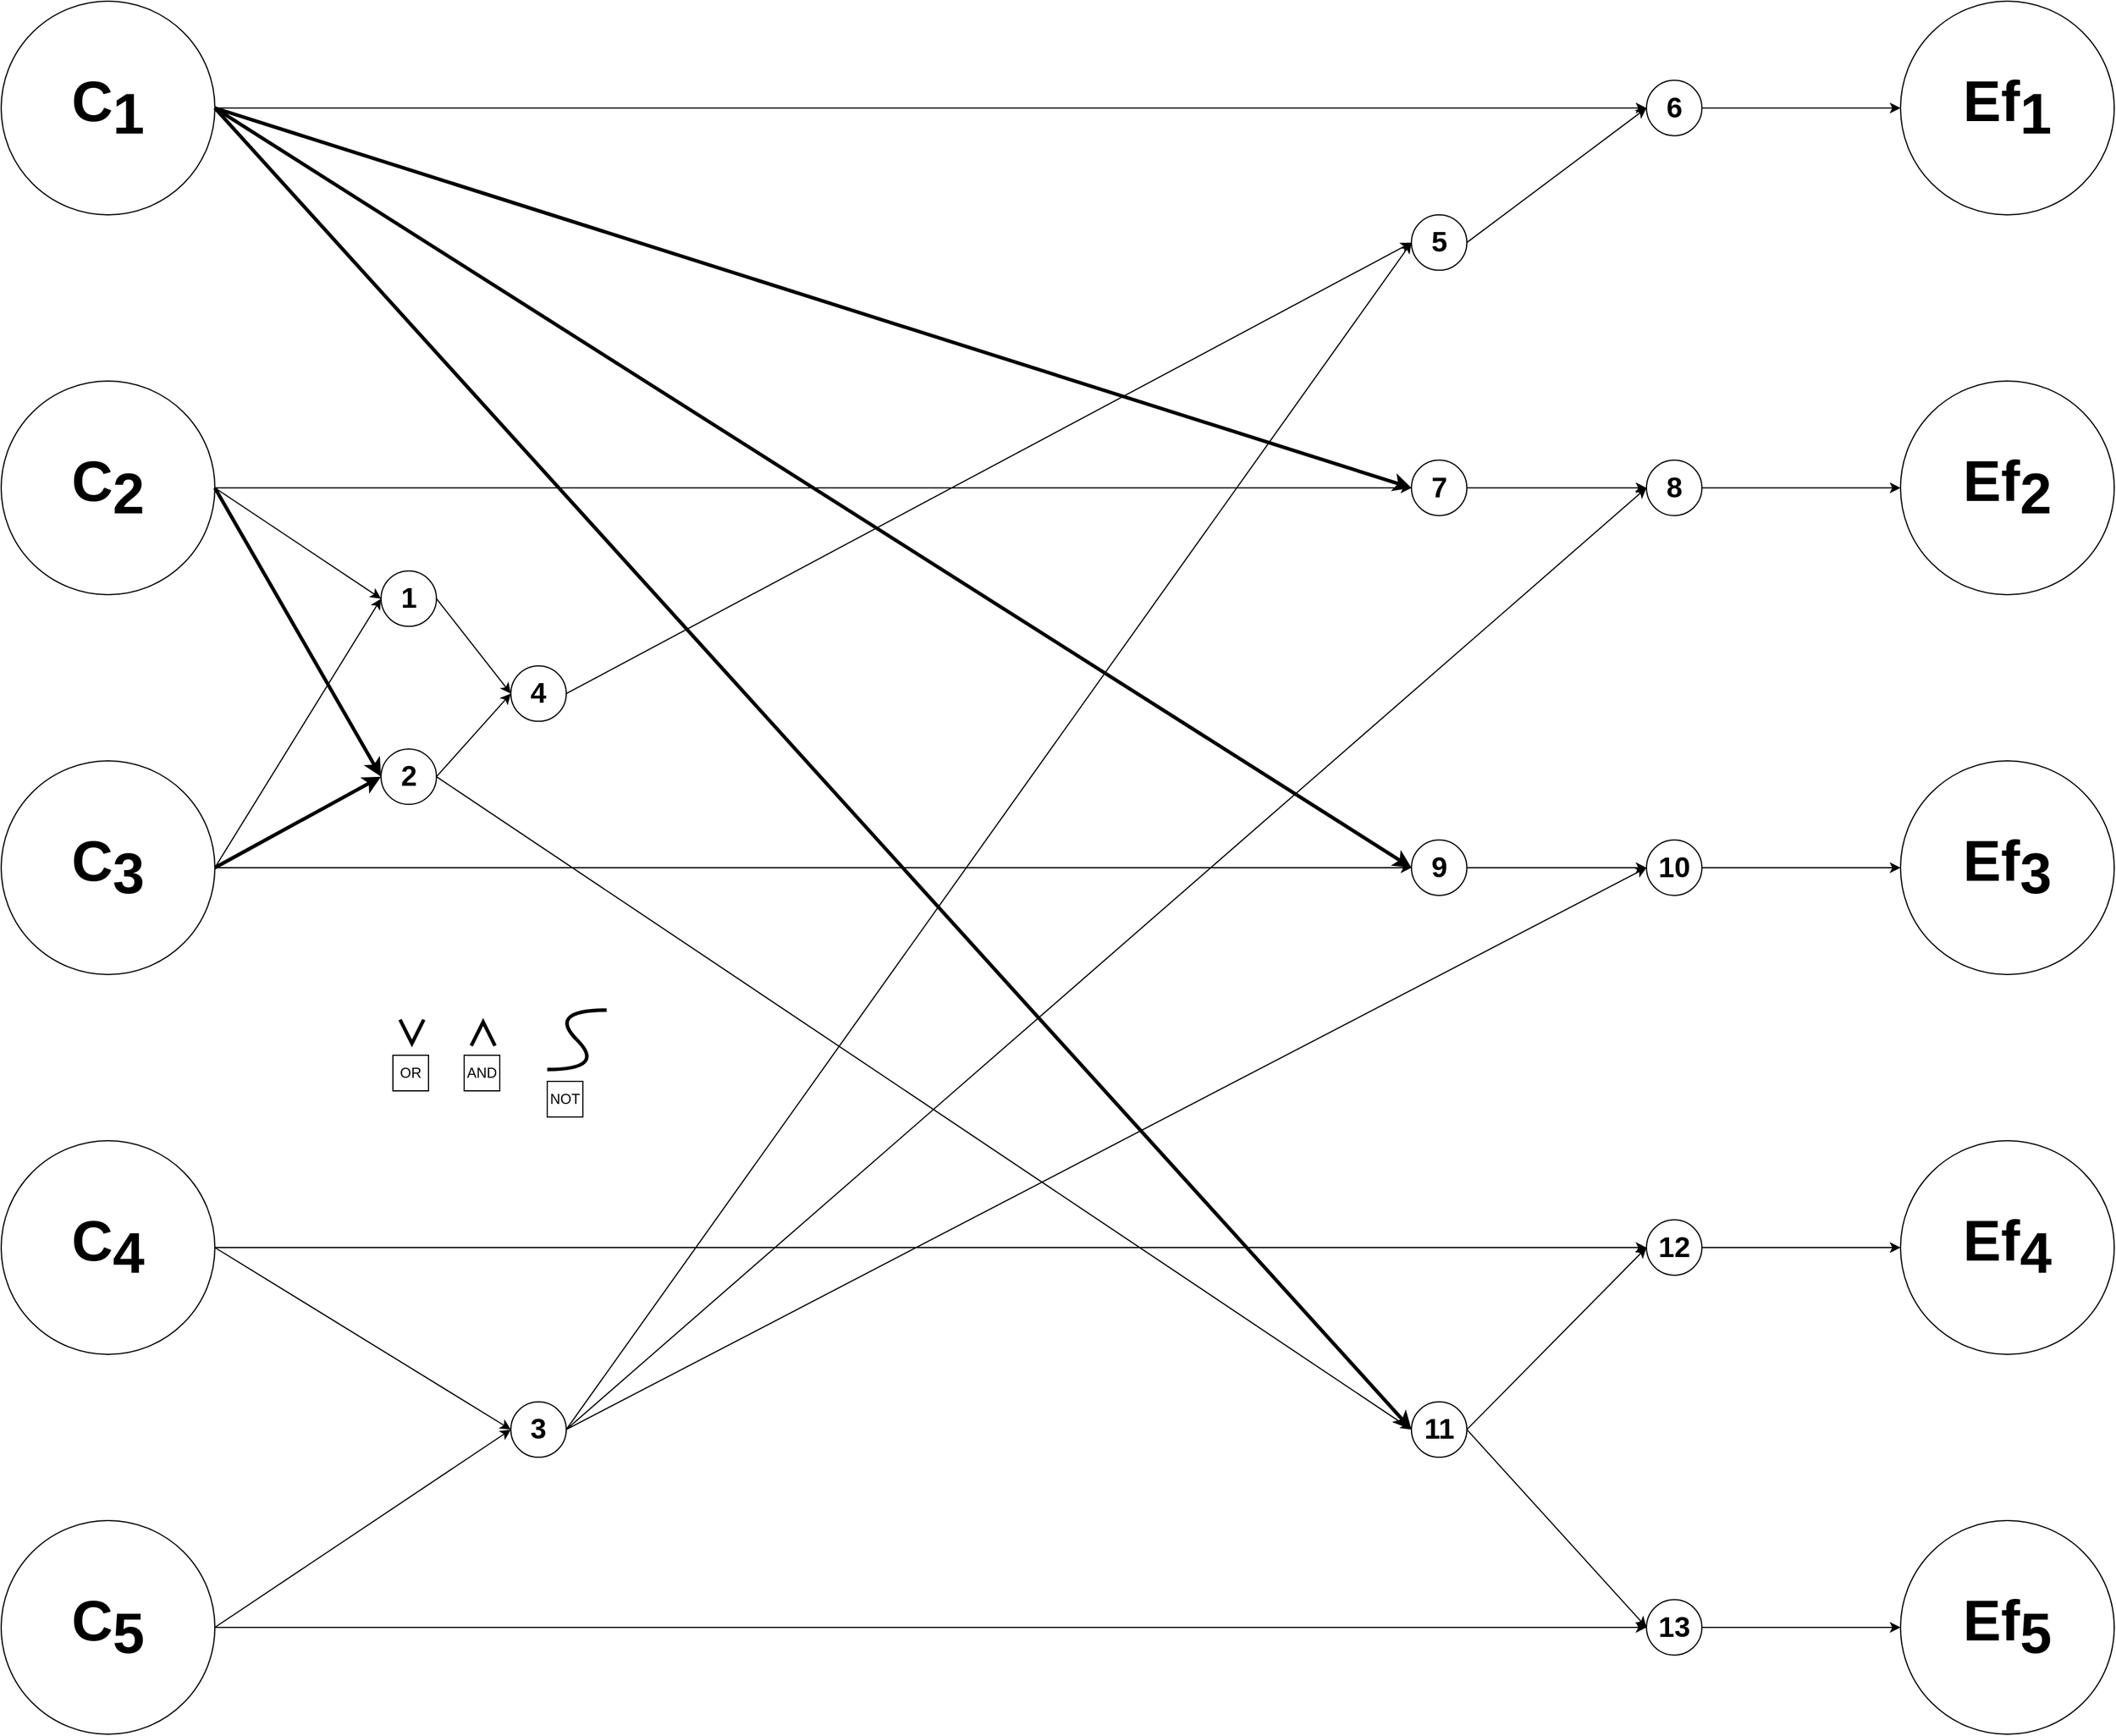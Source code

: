 <mxfile version="21.1.4" type="github">
  <diagram name="Page-1" id="jQ6avOq8bcfftY_1XTqM">
    <mxGraphModel dx="3187" dy="1698" grid="1" gridSize="10" guides="1" tooltips="1" connect="1" arrows="1" fold="1" page="1" pageScale="1" pageWidth="3300" pageHeight="4681" math="0" shadow="0">
      <root>
        <mxCell id="0" />
        <mxCell id="1" parent="0" />
        <mxCell id="w0b9A90PeGMEw6P4ulrS-1" value="&lt;b style=&quot;font-size: 48px;&quot;&gt;C&lt;sub style=&quot;font-size: 48px;&quot;&gt;1&lt;/sub&gt;&lt;/b&gt;" style="ellipse;whiteSpace=wrap;html=1;aspect=fixed;fontSize=48;" vertex="1" parent="1">
          <mxGeometry x="880" y="160" width="180.0" height="180.0" as="geometry" />
        </mxCell>
        <mxCell id="w0b9A90PeGMEw6P4ulrS-2" value="&lt;b style=&quot;font-size: 48px;&quot;&gt;C&lt;sub style=&quot;font-size: 48px;&quot;&gt;2&lt;/sub&gt;&lt;/b&gt;" style="ellipse;whiteSpace=wrap;html=1;aspect=fixed;fontSize=48;" vertex="1" parent="1">
          <mxGeometry x="880" y="480" width="180.0" height="180.0" as="geometry" />
        </mxCell>
        <mxCell id="w0b9A90PeGMEw6P4ulrS-3" value="&lt;b style=&quot;font-size: 48px;&quot;&gt;C&lt;sub style=&quot;font-size: 48px;&quot;&gt;3&lt;/sub&gt;&lt;/b&gt;" style="ellipse;whiteSpace=wrap;html=1;aspect=fixed;fontSize=48;" vertex="1" parent="1">
          <mxGeometry x="880" y="800.0" width="180.0" height="180.0" as="geometry" />
        </mxCell>
        <mxCell id="w0b9A90PeGMEw6P4ulrS-4" value="&lt;b style=&quot;font-size: 48px;&quot;&gt;C&lt;sub style=&quot;font-size: 48px;&quot;&gt;4&lt;/sub&gt;&lt;/b&gt;" style="ellipse;whiteSpace=wrap;html=1;aspect=fixed;fontSize=48;" vertex="1" parent="1">
          <mxGeometry x="880" y="1120" width="180.0" height="180.0" as="geometry" />
        </mxCell>
        <mxCell id="w0b9A90PeGMEw6P4ulrS-5" value="&lt;b style=&quot;font-size: 48px;&quot;&gt;C&lt;sub style=&quot;font-size: 48px;&quot;&gt;5&lt;/sub&gt;&lt;/b&gt;" style="ellipse;whiteSpace=wrap;html=1;aspect=fixed;fontSize=48;" vertex="1" parent="1">
          <mxGeometry x="880" y="1440" width="180.0" height="180.0" as="geometry" />
        </mxCell>
        <mxCell id="w0b9A90PeGMEw6P4ulrS-6" value="&lt;b style=&quot;font-size: 48px;&quot;&gt;Ef&lt;sub style=&quot;font-size: 48px;&quot;&gt;1&lt;/sub&gt;&lt;/b&gt;" style="ellipse;whiteSpace=wrap;html=1;aspect=fixed;fontSize=48;" vertex="1" parent="1">
          <mxGeometry x="2480.0" y="160" width="180.0" height="180.0" as="geometry" />
        </mxCell>
        <mxCell id="w0b9A90PeGMEw6P4ulrS-7" value="&lt;b style=&quot;font-size: 48px;&quot;&gt;Ef&lt;sub style=&quot;font-size: 48px;&quot;&gt;2&lt;/sub&gt;&lt;/b&gt;" style="ellipse;whiteSpace=wrap;html=1;aspect=fixed;fontSize=48;" vertex="1" parent="1">
          <mxGeometry x="2480.0" y="480" width="180.0" height="180.0" as="geometry" />
        </mxCell>
        <mxCell id="w0b9A90PeGMEw6P4ulrS-8" value="&lt;b style=&quot;font-size: 48px;&quot;&gt;Ef&lt;sub style=&quot;font-size: 48px;&quot;&gt;3&lt;/sub&gt;&lt;/b&gt;" style="ellipse;whiteSpace=wrap;html=1;aspect=fixed;fontSize=48;" vertex="1" parent="1">
          <mxGeometry x="2480.0" y="800.0" width="180.0" height="180.0" as="geometry" />
        </mxCell>
        <mxCell id="w0b9A90PeGMEw6P4ulrS-9" value="&lt;b style=&quot;font-size: 48px;&quot;&gt;Ef&lt;sub style=&quot;font-size: 48px;&quot;&gt;4&lt;/sub&gt;&lt;/b&gt;" style="ellipse;whiteSpace=wrap;html=1;aspect=fixed;fontSize=48;" vertex="1" parent="1">
          <mxGeometry x="2480.0" y="1120" width="180.0" height="180.0" as="geometry" />
        </mxCell>
        <mxCell id="w0b9A90PeGMEw6P4ulrS-10" value="&lt;b style=&quot;font-size: 48px;&quot;&gt;Ef&lt;sub style=&quot;font-size: 48px;&quot;&gt;5&lt;/sub&gt;&lt;/b&gt;" style="ellipse;whiteSpace=wrap;html=1;aspect=fixed;fontSize=48;" vertex="1" parent="1">
          <mxGeometry x="2480.0" y="1440" width="180.0" height="180.0" as="geometry" />
        </mxCell>
        <mxCell id="w0b9A90PeGMEw6P4ulrS-13" value="1" style="ellipse;whiteSpace=wrap;html=1;aspect=fixed;fontSize=24;fontStyle=1" vertex="1" parent="1">
          <mxGeometry x="1200.001" y="640.001" width="46.667" height="46.667" as="geometry" />
        </mxCell>
        <mxCell id="w0b9A90PeGMEw6P4ulrS-14" value="3" style="ellipse;whiteSpace=wrap;html=1;aspect=fixed;fontSize=24;fontStyle=1" vertex="1" parent="1">
          <mxGeometry x="1309.34" y="1340" width="46.667" height="46.667" as="geometry" />
        </mxCell>
        <mxCell id="w0b9A90PeGMEw6P4ulrS-15" value="" style="endArrow=classic;html=1;rounded=0;exitX=1;exitY=0.5;exitDx=0;exitDy=0;entryX=0;entryY=0.5;entryDx=0;entryDy=0;" edge="1" parent="1" source="w0b9A90PeGMEw6P4ulrS-2" target="w0b9A90PeGMEw6P4ulrS-13">
          <mxGeometry width="50" height="50" relative="1" as="geometry">
            <mxPoint x="2062.5" y="1187.5" as="sourcePoint" />
            <mxPoint x="2175.0" y="1075" as="targetPoint" />
          </mxGeometry>
        </mxCell>
        <mxCell id="w0b9A90PeGMEw6P4ulrS-16" value="" style="endArrow=classic;html=1;rounded=0;exitX=1;exitY=0.5;exitDx=0;exitDy=0;entryX=0;entryY=0.5;entryDx=0;entryDy=0;" edge="1" parent="1" source="w0b9A90PeGMEw6P4ulrS-3" target="w0b9A90PeGMEw6P4ulrS-13">
          <mxGeometry width="50" height="50" relative="1" as="geometry">
            <mxPoint x="1162.5" y="782.5" as="sourcePoint" />
            <mxPoint x="1365.0" y="895.0" as="targetPoint" />
          </mxGeometry>
        </mxCell>
        <mxCell id="w0b9A90PeGMEw6P4ulrS-17" value="" style="endArrow=classic;html=1;rounded=0;exitX=1;exitY=0.5;exitDx=0;exitDy=0;entryX=0;entryY=0.5;entryDx=0;entryDy=0;" edge="1" parent="1" source="w0b9A90PeGMEw6P4ulrS-4" target="w0b9A90PeGMEw6P4ulrS-14">
          <mxGeometry width="50" height="50" relative="1" as="geometry">
            <mxPoint x="1140.0" y="1300" as="sourcePoint" />
            <mxPoint x="1342.5" y="1322.5" as="targetPoint" />
          </mxGeometry>
        </mxCell>
        <mxCell id="w0b9A90PeGMEw6P4ulrS-18" value="" style="endArrow=classic;html=1;rounded=0;exitX=1;exitY=0.5;exitDx=0;exitDy=0;entryX=0;entryY=0.5;entryDx=0;entryDy=0;" edge="1" parent="1" source="w0b9A90PeGMEw6P4ulrS-5" target="w0b9A90PeGMEw6P4ulrS-14">
          <mxGeometry width="50" height="50" relative="1" as="geometry">
            <mxPoint x="1140.0" y="1570" as="sourcePoint" />
            <mxPoint x="1320.0" y="1525" as="targetPoint" />
          </mxGeometry>
        </mxCell>
        <mxCell id="w0b9A90PeGMEw6P4ulrS-32" value="2" style="ellipse;whiteSpace=wrap;html=1;aspect=fixed;fontSize=24;fontStyle=1" vertex="1" parent="1">
          <mxGeometry x="1200.001" y="789.997" width="46.667" height="46.667" as="geometry" />
        </mxCell>
        <mxCell id="w0b9A90PeGMEw6P4ulrS-33" style="rounded=0;orthogonalLoop=1;jettySize=auto;html=1;exitX=1;exitY=0.5;exitDx=0;exitDy=0;entryX=0;entryY=0.5;entryDx=0;entryDy=0;strokeWidth=3;" edge="1" parent="1" source="w0b9A90PeGMEw6P4ulrS-2" target="w0b9A90PeGMEw6P4ulrS-32">
          <mxGeometry relative="1" as="geometry" />
        </mxCell>
        <mxCell id="w0b9A90PeGMEw6P4ulrS-34" style="rounded=0;orthogonalLoop=1;jettySize=auto;html=1;exitX=1;exitY=0.5;exitDx=0;exitDy=0;entryX=0;entryY=0.5;entryDx=0;entryDy=0;strokeWidth=3;" edge="1" parent="1" source="w0b9A90PeGMEw6P4ulrS-3" target="w0b9A90PeGMEw6P4ulrS-32">
          <mxGeometry relative="1" as="geometry" />
        </mxCell>
        <mxCell id="w0b9A90PeGMEw6P4ulrS-59" value="4" style="ellipse;whiteSpace=wrap;html=1;aspect=fixed;fontSize=24;fontStyle=1" vertex="1" parent="1">
          <mxGeometry x="1309.343" y="720" width="46.667" height="46.667" as="geometry" />
        </mxCell>
        <mxCell id="w0b9A90PeGMEw6P4ulrS-60" style="rounded=0;orthogonalLoop=1;jettySize=auto;html=1;exitX=1;exitY=0.5;exitDx=0;exitDy=0;entryX=0;entryY=0.5;entryDx=0;entryDy=0;" edge="1" parent="1" source="w0b9A90PeGMEw6P4ulrS-13" target="w0b9A90PeGMEw6P4ulrS-59">
          <mxGeometry relative="1" as="geometry" />
        </mxCell>
        <mxCell id="w0b9A90PeGMEw6P4ulrS-41" style="rounded=0;orthogonalLoop=1;jettySize=auto;html=1;exitX=1;exitY=0.5;exitDx=0;exitDy=0;entryX=0;entryY=0.5;entryDx=0;entryDy=0;" edge="1" parent="1" source="w0b9A90PeGMEw6P4ulrS-32" target="w0b9A90PeGMEw6P4ulrS-59">
          <mxGeometry relative="1" as="geometry" />
        </mxCell>
        <mxCell id="w0b9A90PeGMEw6P4ulrS-62" value="5" style="ellipse;whiteSpace=wrap;html=1;aspect=fixed;fontSize=24;fontStyle=1" vertex="1" parent="1">
          <mxGeometry x="2067.999" y="339.999" width="46.667" height="46.667" as="geometry" />
        </mxCell>
        <mxCell id="w0b9A90PeGMEw6P4ulrS-64" style="rounded=0;orthogonalLoop=1;jettySize=auto;html=1;exitX=1;exitY=0.5;exitDx=0;exitDy=0;entryX=0;entryY=0.5;entryDx=0;entryDy=0;" edge="1" parent="1" source="w0b9A90PeGMEw6P4ulrS-14" target="w0b9A90PeGMEw6P4ulrS-62">
          <mxGeometry relative="1" as="geometry" />
        </mxCell>
        <mxCell id="w0b9A90PeGMEw6P4ulrS-63" style="rounded=0;orthogonalLoop=1;jettySize=auto;html=1;exitX=1;exitY=0.5;exitDx=0;exitDy=0;entryX=0;entryY=0.5;entryDx=0;entryDy=0;" edge="1" parent="1" source="w0b9A90PeGMEw6P4ulrS-59" target="w0b9A90PeGMEw6P4ulrS-62">
          <mxGeometry relative="1" as="geometry" />
        </mxCell>
        <mxCell id="w0b9A90PeGMEw6P4ulrS-69" style="rounded=0;orthogonalLoop=1;jettySize=auto;html=1;exitX=1;exitY=0.5;exitDx=0;exitDy=0;entryX=0;entryY=0.5;entryDx=0;entryDy=0;" edge="1" parent="1" source="w0b9A90PeGMEw6P4ulrS-66" target="w0b9A90PeGMEw6P4ulrS-6">
          <mxGeometry relative="1" as="geometry" />
        </mxCell>
        <mxCell id="w0b9A90PeGMEw6P4ulrS-66" value="6" style="ellipse;whiteSpace=wrap;html=1;aspect=fixed;fontSize=24;fontStyle=1" vertex="1" parent="1">
          <mxGeometry x="2266.0" y="226.657" width="46.667" height="46.667" as="geometry" />
        </mxCell>
        <mxCell id="w0b9A90PeGMEw6P4ulrS-67" style="rounded=0;orthogonalLoop=1;jettySize=auto;html=1;exitX=1;exitY=0.5;exitDx=0;exitDy=0;entryX=0;entryY=0.5;entryDx=0;entryDy=0;" edge="1" parent="1" source="w0b9A90PeGMEw6P4ulrS-1" target="w0b9A90PeGMEw6P4ulrS-66">
          <mxGeometry relative="1" as="geometry" />
        </mxCell>
        <mxCell id="w0b9A90PeGMEw6P4ulrS-87" value="7" style="ellipse;whiteSpace=wrap;html=1;aspect=fixed;fontSize=24;fontStyle=1" vertex="1" parent="1">
          <mxGeometry x="2068.004" y="546.671" width="46.667" height="46.667" as="geometry" />
        </mxCell>
        <mxCell id="w0b9A90PeGMEw6P4ulrS-110" style="rounded=0;orthogonalLoop=1;jettySize=auto;html=1;exitX=1;exitY=0.5;exitDx=0;exitDy=0;entryX=0;entryY=0.5;entryDx=0;entryDy=0;" edge="1" parent="1" source="w0b9A90PeGMEw6P4ulrS-2" target="w0b9A90PeGMEw6P4ulrS-87">
          <mxGeometry relative="1" as="geometry" />
        </mxCell>
        <mxCell id="w0b9A90PeGMEw6P4ulrS-68" style="rounded=0;orthogonalLoop=1;jettySize=auto;html=1;exitX=1;exitY=0.5;exitDx=0;exitDy=0;entryX=0;entryY=0.5;entryDx=0;entryDy=0;" edge="1" parent="1" source="w0b9A90PeGMEw6P4ulrS-62" target="w0b9A90PeGMEw6P4ulrS-66">
          <mxGeometry relative="1" as="geometry" />
        </mxCell>
        <mxCell id="w0b9A90PeGMEw6P4ulrS-88" style="rounded=0;orthogonalLoop=1;jettySize=auto;html=1;exitX=1;exitY=0.5;exitDx=0;exitDy=0;entryX=0;entryY=0.5;entryDx=0;entryDy=0;strokeWidth=3;" edge="1" parent="1" source="w0b9A90PeGMEw6P4ulrS-1" target="w0b9A90PeGMEw6P4ulrS-87">
          <mxGeometry relative="1" as="geometry" />
        </mxCell>
        <mxCell id="w0b9A90PeGMEw6P4ulrS-106" style="rounded=0;orthogonalLoop=1;jettySize=auto;html=1;exitX=1;exitY=0.5;exitDx=0;exitDy=0;entryX=0;entryY=0.5;entryDx=0;entryDy=0;" edge="1" parent="1" source="w0b9A90PeGMEw6P4ulrS-102" target="w0b9A90PeGMEw6P4ulrS-7">
          <mxGeometry relative="1" as="geometry" />
        </mxCell>
        <mxCell id="w0b9A90PeGMEw6P4ulrS-102" value="8" style="ellipse;whiteSpace=wrap;html=1;aspect=fixed;fontSize=24;fontStyle=1" vertex="1" parent="1">
          <mxGeometry x="2266.0" y="546.667" width="46.667" height="46.667" as="geometry" />
        </mxCell>
        <mxCell id="w0b9A90PeGMEw6P4ulrS-116" style="rounded=0;orthogonalLoop=1;jettySize=auto;html=1;exitX=1;exitY=0.5;exitDx=0;exitDy=0;entryX=0;entryY=0.5;entryDx=0;entryDy=0;" edge="1" parent="1" source="w0b9A90PeGMEw6P4ulrS-14" target="w0b9A90PeGMEw6P4ulrS-102">
          <mxGeometry relative="1" as="geometry" />
        </mxCell>
        <mxCell id="w0b9A90PeGMEw6P4ulrS-107" style="rounded=0;orthogonalLoop=1;jettySize=auto;html=1;exitX=1;exitY=0.5;exitDx=0;exitDy=0;entryX=0;entryY=0.5;entryDx=0;entryDy=0;" edge="1" parent="1" source="w0b9A90PeGMEw6P4ulrS-103" target="w0b9A90PeGMEw6P4ulrS-8">
          <mxGeometry relative="1" as="geometry" />
        </mxCell>
        <mxCell id="w0b9A90PeGMEw6P4ulrS-103" value="10" style="ellipse;whiteSpace=wrap;html=1;aspect=fixed;fontSize=24;fontStyle=1" vertex="1" parent="1">
          <mxGeometry x="2266.0" y="866.671" width="46.667" height="46.667" as="geometry" />
        </mxCell>
        <mxCell id="w0b9A90PeGMEw6P4ulrS-108" style="rounded=0;orthogonalLoop=1;jettySize=auto;html=1;exitX=1;exitY=0.5;exitDx=0;exitDy=0;entryX=0;entryY=0.5;entryDx=0;entryDy=0;" edge="1" parent="1" source="w0b9A90PeGMEw6P4ulrS-104" target="w0b9A90PeGMEw6P4ulrS-9">
          <mxGeometry relative="1" as="geometry" />
        </mxCell>
        <mxCell id="w0b9A90PeGMEw6P4ulrS-104" value="12" style="ellipse;whiteSpace=wrap;html=1;aspect=fixed;fontSize=24;fontStyle=1" vertex="1" parent="1">
          <mxGeometry x="2266.0" y="1186.655" width="46.667" height="46.667" as="geometry" />
        </mxCell>
        <mxCell id="w0b9A90PeGMEw6P4ulrS-109" style="rounded=0;orthogonalLoop=1;jettySize=auto;html=1;exitX=1;exitY=0.5;exitDx=0;exitDy=0;entryX=0;entryY=0.5;entryDx=0;entryDy=0;" edge="1" parent="1" source="w0b9A90PeGMEw6P4ulrS-105" target="w0b9A90PeGMEw6P4ulrS-10">
          <mxGeometry relative="1" as="geometry" />
        </mxCell>
        <mxCell id="w0b9A90PeGMEw6P4ulrS-105" value="13" style="ellipse;whiteSpace=wrap;html=1;aspect=fixed;fontSize=24;fontStyle=1" vertex="1" parent="1">
          <mxGeometry x="2266.0" y="1506.659" width="46.667" height="46.667" as="geometry" />
        </mxCell>
        <mxCell id="w0b9A90PeGMEw6P4ulrS-115" style="rounded=0;orthogonalLoop=1;jettySize=auto;html=1;exitX=1;exitY=0.5;exitDx=0;exitDy=0;entryX=0;entryY=0.5;entryDx=0;entryDy=0;" edge="1" parent="1" source="w0b9A90PeGMEw6P4ulrS-111" target="w0b9A90PeGMEw6P4ulrS-103">
          <mxGeometry relative="1" as="geometry" />
        </mxCell>
        <mxCell id="w0b9A90PeGMEw6P4ulrS-111" value="9" style="ellipse;whiteSpace=wrap;html=1;aspect=fixed;fontSize=24;fontStyle=1" vertex="1" parent="1">
          <mxGeometry x="2068.004" y="866.662" width="46.667" height="46.667" as="geometry" />
        </mxCell>
        <mxCell id="w0b9A90PeGMEw6P4ulrS-124" style="rounded=0;orthogonalLoop=1;jettySize=auto;html=1;exitX=1;exitY=0.5;exitDx=0;exitDy=0;entryX=0;entryY=0.5;entryDx=0;entryDy=0;" edge="1" parent="1" source="w0b9A90PeGMEw6P4ulrS-121" target="w0b9A90PeGMEw6P4ulrS-104">
          <mxGeometry relative="1" as="geometry" />
        </mxCell>
        <mxCell id="w0b9A90PeGMEw6P4ulrS-125" style="rounded=0;orthogonalLoop=1;jettySize=auto;html=1;exitX=1;exitY=0.5;exitDx=0;exitDy=0;entryX=0;entryY=0.5;entryDx=0;entryDy=0;" edge="1" parent="1" source="w0b9A90PeGMEw6P4ulrS-121" target="w0b9A90PeGMEw6P4ulrS-105">
          <mxGeometry relative="1" as="geometry" />
        </mxCell>
        <mxCell id="w0b9A90PeGMEw6P4ulrS-121" value="11" style="ellipse;whiteSpace=wrap;html=1;aspect=fixed;fontSize=24;fontStyle=1" vertex="1" parent="1">
          <mxGeometry x="2068.001" y="1340.004" width="46.667" height="46.667" as="geometry" />
        </mxCell>
        <mxCell id="w0b9A90PeGMEw6P4ulrS-114" style="rounded=0;orthogonalLoop=1;jettySize=auto;html=1;exitX=1;exitY=0.5;exitDx=0;exitDy=0;entryX=0;entryY=0.5;entryDx=0;entryDy=0;" edge="1" parent="1" source="w0b9A90PeGMEw6P4ulrS-87" target="w0b9A90PeGMEw6P4ulrS-102">
          <mxGeometry relative="1" as="geometry" />
        </mxCell>
        <mxCell id="w0b9A90PeGMEw6P4ulrS-117" style="rounded=0;orthogonalLoop=1;jettySize=auto;html=1;exitX=1;exitY=0.5;exitDx=0;exitDy=0;entryX=0;entryY=0.5;entryDx=0;entryDy=0;" edge="1" parent="1" source="w0b9A90PeGMEw6P4ulrS-14" target="w0b9A90PeGMEw6P4ulrS-103">
          <mxGeometry relative="1" as="geometry" />
        </mxCell>
        <mxCell id="w0b9A90PeGMEw6P4ulrS-118" style="rounded=0;orthogonalLoop=1;jettySize=auto;html=1;exitX=1;exitY=0.5;exitDx=0;exitDy=0;entryX=0;entryY=0.5;entryDx=0;entryDy=0;" edge="1" parent="1" source="w0b9A90PeGMEw6P4ulrS-4" target="w0b9A90PeGMEw6P4ulrS-104">
          <mxGeometry relative="1" as="geometry" />
        </mxCell>
        <mxCell id="w0b9A90PeGMEw6P4ulrS-119" style="rounded=0;orthogonalLoop=1;jettySize=auto;html=1;exitX=1;exitY=0.5;exitDx=0;exitDy=0;entryX=0;entryY=0.5;entryDx=0;entryDy=0;" edge="1" parent="1" source="w0b9A90PeGMEw6P4ulrS-5" target="w0b9A90PeGMEw6P4ulrS-105">
          <mxGeometry relative="1" as="geometry" />
        </mxCell>
        <mxCell id="w0b9A90PeGMEw6P4ulrS-113" style="rounded=0;orthogonalLoop=1;jettySize=auto;html=1;exitX=1;exitY=0.5;exitDx=0;exitDy=0;entryX=0;entryY=0.5;entryDx=0;entryDy=0;strokeWidth=3;" edge="1" parent="1" source="w0b9A90PeGMEw6P4ulrS-1" target="w0b9A90PeGMEw6P4ulrS-111">
          <mxGeometry relative="1" as="geometry" />
        </mxCell>
        <mxCell id="w0b9A90PeGMEw6P4ulrS-112" style="rounded=0;orthogonalLoop=1;jettySize=auto;html=1;exitX=1;exitY=0.5;exitDx=0;exitDy=0;entryX=0;entryY=0.5;entryDx=0;entryDy=0;" edge="1" parent="1" source="w0b9A90PeGMEw6P4ulrS-3" target="w0b9A90PeGMEw6P4ulrS-111">
          <mxGeometry relative="1" as="geometry" />
        </mxCell>
        <mxCell id="w0b9A90PeGMEw6P4ulrS-123" style="rounded=0;orthogonalLoop=1;jettySize=auto;html=1;exitX=1;exitY=0.5;exitDx=0;exitDy=0;entryX=0;entryY=0.5;entryDx=0;entryDy=0;strokeWidth=3;" edge="1" parent="1" source="w0b9A90PeGMEw6P4ulrS-1" target="w0b9A90PeGMEw6P4ulrS-121">
          <mxGeometry relative="1" as="geometry" />
        </mxCell>
        <mxCell id="w0b9A90PeGMEw6P4ulrS-122" style="rounded=0;orthogonalLoop=1;jettySize=auto;html=1;exitX=1;exitY=0.5;exitDx=0;exitDy=0;entryX=0;entryY=0.5;entryDx=0;entryDy=0;" edge="1" parent="1" source="w0b9A90PeGMEw6P4ulrS-32" target="w0b9A90PeGMEw6P4ulrS-121">
          <mxGeometry relative="1" as="geometry" />
        </mxCell>
        <mxCell id="w0b9A90PeGMEw6P4ulrS-130" value="" style="group" vertex="1" connectable="0" parent="1">
          <mxGeometry x="1210" y="1020" width="90" height="58" as="geometry" />
        </mxCell>
        <mxCell id="w0b9A90PeGMEw6P4ulrS-131" value="" style="endArrow=none;html=1;rounded=0;jumpSize=6;strokeWidth=3;" edge="1" parent="w0b9A90PeGMEw6P4ulrS-130">
          <mxGeometry width="50" height="50" relative="1" as="geometry">
            <mxPoint x="6" y="-2" as="sourcePoint" />
            <mxPoint x="26" y="-2" as="targetPoint" />
            <Array as="points">
              <mxPoint x="16" y="18" />
            </Array>
          </mxGeometry>
        </mxCell>
        <mxCell id="w0b9A90PeGMEw6P4ulrS-132" value="OR" style="whiteSpace=wrap;html=1;aspect=fixed;" vertex="1" parent="w0b9A90PeGMEw6P4ulrS-130">
          <mxGeometry y="28" width="30" height="30" as="geometry" />
        </mxCell>
        <mxCell id="w0b9A90PeGMEw6P4ulrS-133" value="" style="endArrow=none;html=1;rounded=0;jumpSize=6;strokeWidth=3;" edge="1" parent="w0b9A90PeGMEw6P4ulrS-130">
          <mxGeometry width="50" height="50" relative="1" as="geometry">
            <mxPoint x="66" y="20" as="sourcePoint" />
            <mxPoint x="86" y="20" as="targetPoint" />
            <Array as="points">
              <mxPoint x="76" />
            </Array>
          </mxGeometry>
        </mxCell>
        <mxCell id="w0b9A90PeGMEw6P4ulrS-134" value="AND" style="whiteSpace=wrap;html=1;aspect=fixed;" vertex="1" parent="w0b9A90PeGMEw6P4ulrS-130">
          <mxGeometry x="60" y="28" width="30" height="30" as="geometry" />
        </mxCell>
        <mxCell id="w0b9A90PeGMEw6P4ulrS-135" value="" style="curved=1;endArrow=none;html=1;rounded=0;endFill=0;strokeWidth=3;" edge="1" parent="1">
          <mxGeometry width="50" height="50" relative="1" as="geometry">
            <mxPoint x="1340" y="1060" as="sourcePoint" />
            <mxPoint x="1390" y="1010" as="targetPoint" />
            <Array as="points">
              <mxPoint x="1390" y="1060" />
              <mxPoint x="1340" y="1010" />
            </Array>
          </mxGeometry>
        </mxCell>
        <mxCell id="w0b9A90PeGMEw6P4ulrS-136" value="NOT" style="whiteSpace=wrap;html=1;aspect=fixed;" vertex="1" parent="1">
          <mxGeometry x="1340" y="1070" width="30" height="30" as="geometry" />
        </mxCell>
      </root>
    </mxGraphModel>
  </diagram>
</mxfile>
